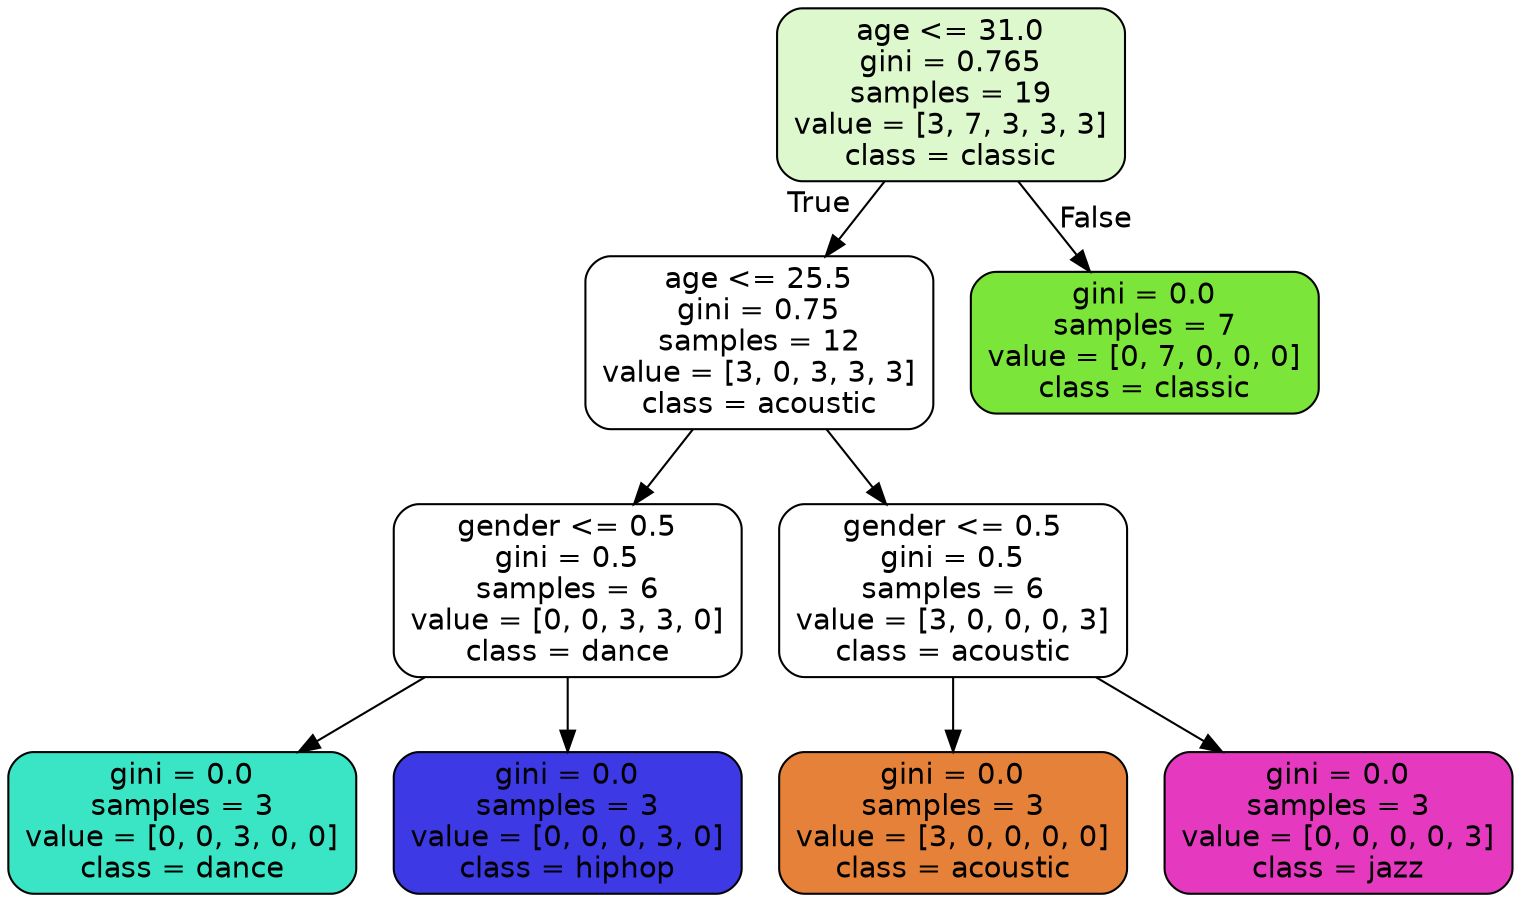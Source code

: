 digraph Tree {
node [shape=box, style="filled, rounded", color="black", fontname=helvetica] ;
edge [fontname=helvetica] ;
0 [label="age <= 31.0\ngini = 0.765\nsamples = 19\nvalue = [3, 7, 3, 3, 3]\nclass = classic", fillcolor="#def8ce"] ;
1 [label="age <= 25.5\ngini = 0.75\nsamples = 12\nvalue = [3, 0, 3, 3, 3]\nclass = acoustic", fillcolor="#ffffff"] ;
0 -> 1 [labeldistance=2.5, labelangle=45, headlabel="True"] ;
2 [label="gender <= 0.5\ngini = 0.5\nsamples = 6\nvalue = [0, 0, 3, 3, 0]\nclass = dance", fillcolor="#ffffff"] ;
1 -> 2 ;
3 [label="gini = 0.0\nsamples = 3\nvalue = [0, 0, 3, 0, 0]\nclass = dance", fillcolor="#39e5c5"] ;
2 -> 3 ;
4 [label="gini = 0.0\nsamples = 3\nvalue = [0, 0, 0, 3, 0]\nclass = hiphop", fillcolor="#3c39e5"] ;
2 -> 4 ;
5 [label="gender <= 0.5\ngini = 0.5\nsamples = 6\nvalue = [3, 0, 0, 0, 3]\nclass = acoustic", fillcolor="#ffffff"] ;
1 -> 5 ;
6 [label="gini = 0.0\nsamples = 3\nvalue = [3, 0, 0, 0, 0]\nclass = acoustic", fillcolor="#e58139"] ;
5 -> 6 ;
7 [label="gini = 0.0\nsamples = 3\nvalue = [0, 0, 0, 0, 3]\nclass = jazz", fillcolor="#e539c0"] ;
5 -> 7 ;
8 [label="gini = 0.0\nsamples = 7\nvalue = [0, 7, 0, 0, 0]\nclass = classic", fillcolor="#7be539"] ;
0 -> 8 [labeldistance=2.5, labelangle=-45, headlabel="False"] ;
}
